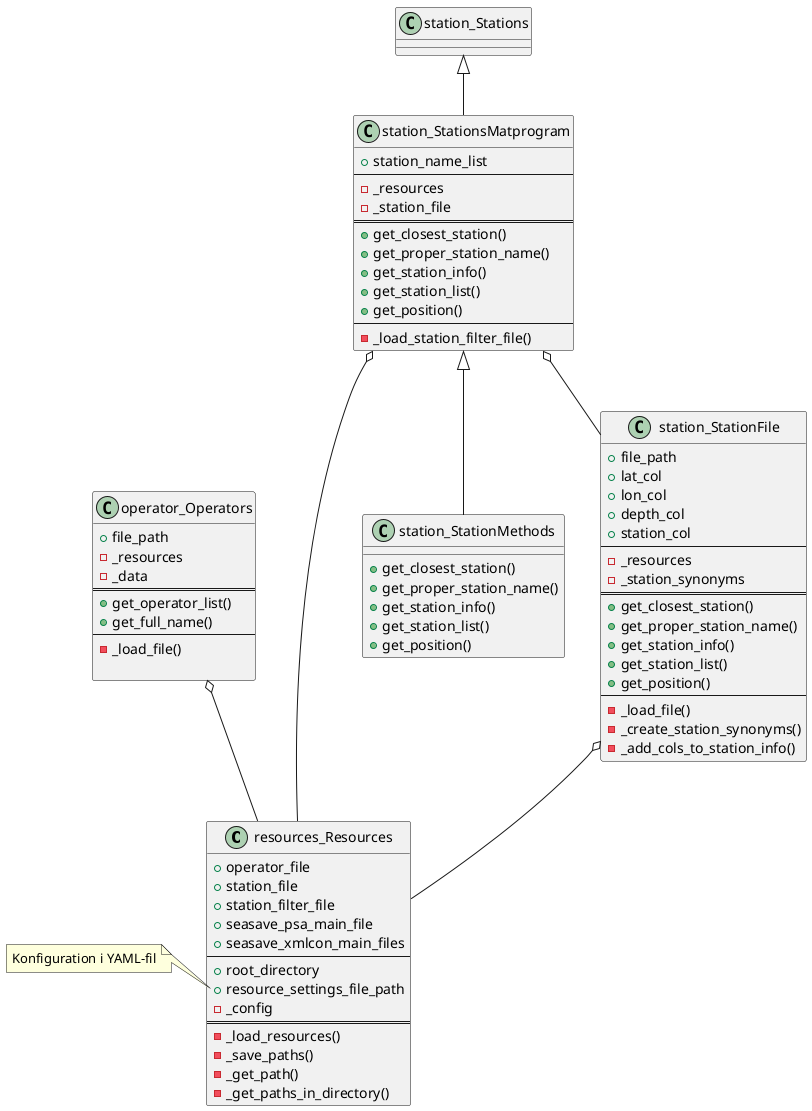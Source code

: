 @startuml
'skinparam Style strictuml

class resources_Resources {    
    +operator_file 
    +station_file
    +station_filter_file
    +seasave_psa_main_file
    +seasave_xmlcon_main_files
    --
    +root_directory
    +resource_settings_file_path
    -_config
    ==
    -_load_resources()
    -_save_paths()
    -_get_path()
    -_get_paths_in_directory()
}
note left of resources_Resources::resource_settings_file_path 
    Konfiguration i YAML-fil
end note

class operator_Operators {    
    +file_path 
    -_resources
    -_data
    ==
    +get_operator_list()
    +get_full_name()
    --
    -_load_file()

}

class station_StationMethods {    
    +get_closest_station()
    +get_proper_station_name()
    +get_station_info()
    +get_station_list()
    +get_position()
}

class station_StationsMatprogram {
    +station_name_list
    --
    -_resources
    -_station_file
    ==
    +get_closest_station()
    +get_proper_station_name()
    +get_station_info()
    +get_station_list()
    +get_position()
    --
    -_load_station_filter_file()
}

class station_StationFile {
    +file_path
    +lat_col
    +lon_col
    +depth_col
    +station_col
    --
    -_resources
    -_station_synonyms
    ==
    +get_closest_station()
    +get_proper_station_name()
    +get_station_info()
    +get_station_list()
    +get_position()
    --
    -_load_file()
    -_create_station_synonyms()
    -_add_cols_to_station_info()
}

class station_Stations {
    
}


operator_Operators o-- resources_Resources

station_StationsMatprogram <|-- station_StationMethods
station_StationsMatprogram o-- resources_Resources
station_StationsMatprogram o-- station_StationFile

station_StationFile o-- resources_Resources

station_Stations <|-- station_StationsMatprogram 



@enduml